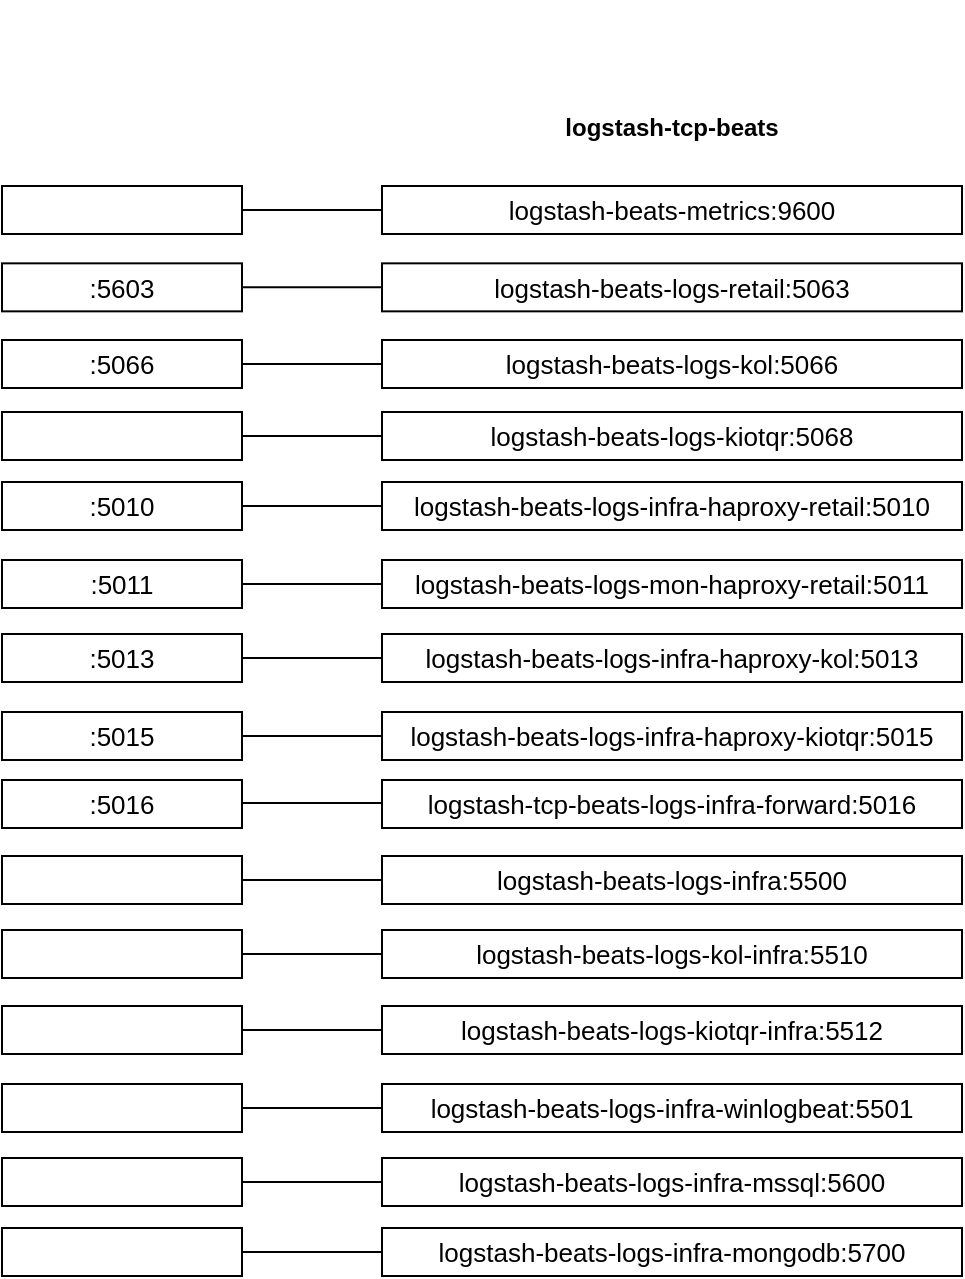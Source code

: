 <mxfile version="26.0.4" pages="3">
  <diagram id="08CyBi1UuzQfOJjXgNbn" name="logstash-tcp">
    <mxGraphModel dx="988" dy="514" grid="1" gridSize="10" guides="1" tooltips="1" connect="1" arrows="1" fold="1" page="1" pageScale="1" pageWidth="850" pageHeight="1100" math="0" shadow="0">
      <root>
        <mxCell id="0" />
        <mxCell id="1" parent="0" />
        <mxCell id="5LicTWkmSv9qG4vlaY2P-1" value="" style="shape=image;verticalLabelPosition=bottom;labelBackgroundColor=default;verticalAlign=top;aspect=fixed;imageAspect=0;image=https://upload.wikimedia.org/wikipedia/commons/thumb/a/ab/Haproxy-logo.png/640px-Haproxy-logo.png;" vertex="1" parent="1">
          <mxGeometry x="241.83" y="230.0" width="76.34" height="60" as="geometry" />
        </mxCell>
        <mxCell id="5LicTWkmSv9qG4vlaY2P-3" value="logstash-tcp-beats" style="shape=image;verticalLabelPosition=bottom;labelBackgroundColor=default;verticalAlign=top;aspect=fixed;imageAspect=0;image=https://plmlab.math.cnrs.fr/uploads/-/system/project/avatar/1748/nomad.png;fontStyle=1" vertex="1" parent="1">
          <mxGeometry x="535" y="240" width="40" height="40" as="geometry" />
        </mxCell>
        <mxCell id="5LicTWkmSv9qG4vlaY2P-6" style="edgeStyle=none;shape=connector;rounded=0;orthogonalLoop=1;jettySize=auto;html=1;entryX=0;entryY=0.5;entryDx=0;entryDy=0;strokeColor=default;align=center;verticalAlign=middle;fontFamily=Helvetica;fontSize=11;fontColor=default;labelBackgroundColor=default;endArrow=none;endFill=0;" edge="1" parent="1" source="5LicTWkmSv9qG4vlaY2P-4" target="5LicTWkmSv9qG4vlaY2P-5">
          <mxGeometry relative="1" as="geometry" />
        </mxCell>
        <mxCell id="5LicTWkmSv9qG4vlaY2P-4" value="" style="rounded=0;whiteSpace=wrap;html=1;fontFamily=Helvetica;fontSize=13;fontColor=default;labelBackgroundColor=default;" vertex="1" parent="1">
          <mxGeometry x="220" y="323" width="120" height="24" as="geometry" />
        </mxCell>
        <mxCell id="5LicTWkmSv9qG4vlaY2P-5" value="logstash-beats-metrics:9600" style="rounded=0;whiteSpace=wrap;html=1;fontFamily=Helvetica;fontSize=13;fontColor=default;labelBackgroundColor=default;" vertex="1" parent="1">
          <mxGeometry x="410" y="323" width="290" height="24" as="geometry" />
        </mxCell>
        <mxCell id="5LicTWkmSv9qG4vlaY2P-7" style="edgeStyle=none;shape=connector;rounded=0;orthogonalLoop=1;jettySize=auto;html=1;entryX=0;entryY=0.5;entryDx=0;entryDy=0;strokeColor=default;align=center;verticalAlign=middle;fontFamily=Helvetica;fontSize=11;fontColor=default;labelBackgroundColor=default;endArrow=none;endFill=0;" edge="1" parent="1" source="5LicTWkmSv9qG4vlaY2P-8" target="5LicTWkmSv9qG4vlaY2P-9">
          <mxGeometry relative="1" as="geometry" />
        </mxCell>
        <mxCell id="5LicTWkmSv9qG4vlaY2P-8" value=":5603" style="rounded=0;whiteSpace=wrap;html=1;fontFamily=Helvetica;fontSize=13;fontColor=default;labelBackgroundColor=default;" vertex="1" parent="1">
          <mxGeometry x="220" y="361.67" width="120" height="24" as="geometry" />
        </mxCell>
        <mxCell id="5LicTWkmSv9qG4vlaY2P-9" value="logstash-beats-logs-retail:5063" style="rounded=0;whiteSpace=wrap;html=1;fontFamily=Helvetica;fontSize=13;fontColor=default;labelBackgroundColor=default;" vertex="1" parent="1">
          <mxGeometry x="410" y="361.67" width="290" height="24" as="geometry" />
        </mxCell>
        <mxCell id="5LicTWkmSv9qG4vlaY2P-10" style="edgeStyle=none;shape=connector;rounded=0;orthogonalLoop=1;jettySize=auto;html=1;entryX=0;entryY=0.5;entryDx=0;entryDy=0;strokeColor=default;align=center;verticalAlign=middle;fontFamily=Helvetica;fontSize=11;fontColor=default;labelBackgroundColor=default;endArrow=none;endFill=0;" edge="1" parent="1" source="5LicTWkmSv9qG4vlaY2P-11" target="5LicTWkmSv9qG4vlaY2P-12">
          <mxGeometry relative="1" as="geometry" />
        </mxCell>
        <mxCell id="5LicTWkmSv9qG4vlaY2P-11" value=":5066" style="rounded=0;whiteSpace=wrap;html=1;fontFamily=Helvetica;fontSize=13;fontColor=default;labelBackgroundColor=default;" vertex="1" parent="1">
          <mxGeometry x="220" y="400.0" width="120" height="24" as="geometry" />
        </mxCell>
        <mxCell id="5LicTWkmSv9qG4vlaY2P-12" value="logstash-beats-logs-kol:5066" style="rounded=0;whiteSpace=wrap;html=1;fontFamily=Helvetica;fontSize=13;fontColor=default;labelBackgroundColor=default;" vertex="1" parent="1">
          <mxGeometry x="410" y="400" width="290" height="24" as="geometry" />
        </mxCell>
        <mxCell id="5LicTWkmSv9qG4vlaY2P-13" style="edgeStyle=none;shape=connector;rounded=0;orthogonalLoop=1;jettySize=auto;html=1;entryX=0;entryY=0.5;entryDx=0;entryDy=0;strokeColor=default;align=center;verticalAlign=middle;fontFamily=Helvetica;fontSize=11;fontColor=default;labelBackgroundColor=default;endArrow=none;endFill=0;" edge="1" parent="1" source="5LicTWkmSv9qG4vlaY2P-14" target="5LicTWkmSv9qG4vlaY2P-15">
          <mxGeometry relative="1" as="geometry" />
        </mxCell>
        <mxCell id="5LicTWkmSv9qG4vlaY2P-14" value="" style="rounded=0;whiteSpace=wrap;html=1;fontFamily=Helvetica;fontSize=13;fontColor=default;labelBackgroundColor=default;" vertex="1" parent="1">
          <mxGeometry x="220" y="436.0" width="120" height="24" as="geometry" />
        </mxCell>
        <mxCell id="5LicTWkmSv9qG4vlaY2P-15" value="logstash-beats-logs-kiotqr:5068" style="rounded=0;whiteSpace=wrap;html=1;fontFamily=Helvetica;fontSize=13;fontColor=default;labelBackgroundColor=default;" vertex="1" parent="1">
          <mxGeometry x="410" y="436" width="290" height="24" as="geometry" />
        </mxCell>
        <mxCell id="5LicTWkmSv9qG4vlaY2P-16" style="edgeStyle=none;shape=connector;rounded=0;orthogonalLoop=1;jettySize=auto;html=1;entryX=0;entryY=0.5;entryDx=0;entryDy=0;strokeColor=default;align=center;verticalAlign=middle;fontFamily=Helvetica;fontSize=11;fontColor=default;labelBackgroundColor=default;endArrow=none;endFill=0;" edge="1" parent="1" source="5LicTWkmSv9qG4vlaY2P-17" target="5LicTWkmSv9qG4vlaY2P-18">
          <mxGeometry relative="1" as="geometry" />
        </mxCell>
        <mxCell id="5LicTWkmSv9qG4vlaY2P-17" value=":5010" style="rounded=0;whiteSpace=wrap;html=1;fontFamily=Helvetica;fontSize=13;fontColor=default;labelBackgroundColor=default;" vertex="1" parent="1">
          <mxGeometry x="220" y="471.0" width="120" height="24" as="geometry" />
        </mxCell>
        <mxCell id="5LicTWkmSv9qG4vlaY2P-18" value="logstash-beats-logs-infra-haproxy-retail:5010" style="rounded=0;whiteSpace=wrap;html=1;fontFamily=Helvetica;fontSize=13;fontColor=default;labelBackgroundColor=default;" vertex="1" parent="1">
          <mxGeometry x="410" y="471" width="290" height="24" as="geometry" />
        </mxCell>
        <mxCell id="5LicTWkmSv9qG4vlaY2P-19" style="edgeStyle=none;shape=connector;rounded=0;orthogonalLoop=1;jettySize=auto;html=1;entryX=0;entryY=0.5;entryDx=0;entryDy=0;strokeColor=default;align=center;verticalAlign=middle;fontFamily=Helvetica;fontSize=11;fontColor=default;labelBackgroundColor=default;endArrow=none;endFill=0;" edge="1" parent="1" source="5LicTWkmSv9qG4vlaY2P-20" target="5LicTWkmSv9qG4vlaY2P-21">
          <mxGeometry relative="1" as="geometry" />
        </mxCell>
        <mxCell id="5LicTWkmSv9qG4vlaY2P-20" value=":5011" style="rounded=0;whiteSpace=wrap;html=1;fontFamily=Helvetica;fontSize=13;fontColor=default;labelBackgroundColor=default;" vertex="1" parent="1">
          <mxGeometry x="220" y="510" width="120" height="24" as="geometry" />
        </mxCell>
        <mxCell id="5LicTWkmSv9qG4vlaY2P-21" value="logstash-beats-logs-mon-haproxy-retail:5011" style="rounded=0;whiteSpace=wrap;html=1;fontFamily=Helvetica;fontSize=13;fontColor=default;labelBackgroundColor=default;" vertex="1" parent="1">
          <mxGeometry x="410" y="510" width="290" height="24" as="geometry" />
        </mxCell>
        <mxCell id="5LicTWkmSv9qG4vlaY2P-22" style="edgeStyle=none;shape=connector;rounded=0;orthogonalLoop=1;jettySize=auto;html=1;entryX=0;entryY=0.5;entryDx=0;entryDy=0;strokeColor=default;align=center;verticalAlign=middle;fontFamily=Helvetica;fontSize=11;fontColor=default;labelBackgroundColor=default;endArrow=none;endFill=0;" edge="1" parent="1" source="5LicTWkmSv9qG4vlaY2P-23" target="5LicTWkmSv9qG4vlaY2P-24">
          <mxGeometry relative="1" as="geometry" />
        </mxCell>
        <mxCell id="5LicTWkmSv9qG4vlaY2P-23" value=":5013" style="rounded=0;whiteSpace=wrap;html=1;fontFamily=Helvetica;fontSize=13;fontColor=default;labelBackgroundColor=default;" vertex="1" parent="1">
          <mxGeometry x="220" y="547" width="120" height="24" as="geometry" />
        </mxCell>
        <mxCell id="5LicTWkmSv9qG4vlaY2P-24" value="logstash-beats-logs-infra-haproxy-kol:5013" style="rounded=0;whiteSpace=wrap;html=1;fontFamily=Helvetica;fontSize=13;fontColor=default;labelBackgroundColor=default;" vertex="1" parent="1">
          <mxGeometry x="410" y="547" width="290" height="24" as="geometry" />
        </mxCell>
        <mxCell id="5LicTWkmSv9qG4vlaY2P-25" style="edgeStyle=none;shape=connector;rounded=0;orthogonalLoop=1;jettySize=auto;html=1;entryX=0;entryY=0.5;entryDx=0;entryDy=0;strokeColor=default;align=center;verticalAlign=middle;fontFamily=Helvetica;fontSize=11;fontColor=default;labelBackgroundColor=default;endArrow=none;endFill=0;" edge="1" source="5LicTWkmSv9qG4vlaY2P-26" target="5LicTWkmSv9qG4vlaY2P-27" parent="1">
          <mxGeometry relative="1" as="geometry" />
        </mxCell>
        <mxCell id="5LicTWkmSv9qG4vlaY2P-26" value=":5015" style="rounded=0;whiteSpace=wrap;html=1;fontFamily=Helvetica;fontSize=13;fontColor=default;labelBackgroundColor=default;" vertex="1" parent="1">
          <mxGeometry x="220" y="586" width="120" height="24" as="geometry" />
        </mxCell>
        <mxCell id="5LicTWkmSv9qG4vlaY2P-27" value="logstash-beats-logs-infra-haproxy-kiotqr:5015" style="rounded=0;whiteSpace=wrap;html=1;fontFamily=Helvetica;fontSize=13;fontColor=default;labelBackgroundColor=default;" vertex="1" parent="1">
          <mxGeometry x="410" y="586" width="290" height="24" as="geometry" />
        </mxCell>
        <mxCell id="5LicTWkmSv9qG4vlaY2P-28" style="edgeStyle=none;shape=connector;rounded=0;orthogonalLoop=1;jettySize=auto;html=1;entryX=0;entryY=0.5;entryDx=0;entryDy=0;strokeColor=default;align=center;verticalAlign=middle;fontFamily=Helvetica;fontSize=11;fontColor=default;labelBackgroundColor=default;endArrow=none;endFill=0;" edge="1" source="5LicTWkmSv9qG4vlaY2P-29" target="5LicTWkmSv9qG4vlaY2P-30" parent="1">
          <mxGeometry relative="1" as="geometry" />
        </mxCell>
        <mxCell id="5LicTWkmSv9qG4vlaY2P-29" value="" style="rounded=0;whiteSpace=wrap;html=1;fontFamily=Helvetica;fontSize=13;fontColor=default;labelBackgroundColor=default;" vertex="1" parent="1">
          <mxGeometry x="220" y="658" width="120" height="24" as="geometry" />
        </mxCell>
        <mxCell id="5LicTWkmSv9qG4vlaY2P-30" value="logstash-beats-logs-infra:5500" style="rounded=0;whiteSpace=wrap;html=1;fontFamily=Helvetica;fontSize=13;fontColor=default;labelBackgroundColor=default;" vertex="1" parent="1">
          <mxGeometry x="410" y="658" width="290" height="24" as="geometry" />
        </mxCell>
        <mxCell id="5LicTWkmSv9qG4vlaY2P-31" style="edgeStyle=none;shape=connector;rounded=0;orthogonalLoop=1;jettySize=auto;html=1;entryX=0;entryY=0.5;entryDx=0;entryDy=0;strokeColor=default;align=center;verticalAlign=middle;fontFamily=Helvetica;fontSize=11;fontColor=default;labelBackgroundColor=default;endArrow=none;endFill=0;" edge="1" source="5LicTWkmSv9qG4vlaY2P-32" target="5LicTWkmSv9qG4vlaY2P-33" parent="1">
          <mxGeometry relative="1" as="geometry" />
        </mxCell>
        <mxCell id="5LicTWkmSv9qG4vlaY2P-32" value="" style="rounded=0;whiteSpace=wrap;html=1;fontFamily=Helvetica;fontSize=13;fontColor=default;labelBackgroundColor=default;" vertex="1" parent="1">
          <mxGeometry x="220" y="695" width="120" height="24" as="geometry" />
        </mxCell>
        <mxCell id="5LicTWkmSv9qG4vlaY2P-33" value="logstash-beats-logs-kol-infra:5510" style="rounded=0;whiteSpace=wrap;html=1;fontFamily=Helvetica;fontSize=13;fontColor=default;labelBackgroundColor=default;" vertex="1" parent="1">
          <mxGeometry x="410" y="695" width="290" height="24" as="geometry" />
        </mxCell>
        <mxCell id="5LicTWkmSv9qG4vlaY2P-34" style="edgeStyle=none;shape=connector;rounded=0;orthogonalLoop=1;jettySize=auto;html=1;entryX=0;entryY=0.5;entryDx=0;entryDy=0;strokeColor=default;align=center;verticalAlign=middle;fontFamily=Helvetica;fontSize=11;fontColor=default;labelBackgroundColor=default;endArrow=none;endFill=0;" edge="1" source="5LicTWkmSv9qG4vlaY2P-35" target="5LicTWkmSv9qG4vlaY2P-36" parent="1">
          <mxGeometry relative="1" as="geometry" />
        </mxCell>
        <mxCell id="5LicTWkmSv9qG4vlaY2P-35" value="" style="rounded=0;whiteSpace=wrap;html=1;fontFamily=Helvetica;fontSize=13;fontColor=default;labelBackgroundColor=default;" vertex="1" parent="1">
          <mxGeometry x="220" y="733" width="120" height="24" as="geometry" />
        </mxCell>
        <mxCell id="5LicTWkmSv9qG4vlaY2P-36" value="logstash-beats-logs-kiotqr-infra:5512" style="rounded=0;whiteSpace=wrap;html=1;fontFamily=Helvetica;fontSize=13;fontColor=default;labelBackgroundColor=default;" vertex="1" parent="1">
          <mxGeometry x="410" y="733" width="290" height="24" as="geometry" />
        </mxCell>
        <mxCell id="5LicTWkmSv9qG4vlaY2P-37" style="edgeStyle=none;shape=connector;rounded=0;orthogonalLoop=1;jettySize=auto;html=1;entryX=0;entryY=0.5;entryDx=0;entryDy=0;strokeColor=default;align=center;verticalAlign=middle;fontFamily=Helvetica;fontSize=11;fontColor=default;labelBackgroundColor=default;endArrow=none;endFill=0;" edge="1" source="5LicTWkmSv9qG4vlaY2P-38" target="5LicTWkmSv9qG4vlaY2P-39" parent="1">
          <mxGeometry relative="1" as="geometry" />
        </mxCell>
        <mxCell id="5LicTWkmSv9qG4vlaY2P-38" value="" style="rounded=0;whiteSpace=wrap;html=1;fontFamily=Helvetica;fontSize=13;fontColor=default;labelBackgroundColor=default;" vertex="1" parent="1">
          <mxGeometry x="220" y="772" width="120" height="24" as="geometry" />
        </mxCell>
        <mxCell id="5LicTWkmSv9qG4vlaY2P-39" value="logstash-beats-logs-infra-winlogbeat:5501" style="rounded=0;whiteSpace=wrap;html=1;fontFamily=Helvetica;fontSize=13;fontColor=default;labelBackgroundColor=default;" vertex="1" parent="1">
          <mxGeometry x="410" y="772" width="290" height="24" as="geometry" />
        </mxCell>
        <mxCell id="5LicTWkmSv9qG4vlaY2P-40" style="edgeStyle=none;shape=connector;rounded=0;orthogonalLoop=1;jettySize=auto;html=1;entryX=0;entryY=0.5;entryDx=0;entryDy=0;strokeColor=default;align=center;verticalAlign=middle;fontFamily=Helvetica;fontSize=11;fontColor=default;labelBackgroundColor=default;endArrow=none;endFill=0;" edge="1" source="5LicTWkmSv9qG4vlaY2P-41" target="5LicTWkmSv9qG4vlaY2P-42" parent="1">
          <mxGeometry relative="1" as="geometry" />
        </mxCell>
        <mxCell id="5LicTWkmSv9qG4vlaY2P-41" value="" style="rounded=0;whiteSpace=wrap;html=1;fontFamily=Helvetica;fontSize=13;fontColor=default;labelBackgroundColor=default;" vertex="1" parent="1">
          <mxGeometry x="220" y="809" width="120" height="24" as="geometry" />
        </mxCell>
        <mxCell id="5LicTWkmSv9qG4vlaY2P-42" value="logstash-beats-logs-infra-mssql:5600" style="rounded=0;whiteSpace=wrap;html=1;fontFamily=Helvetica;fontSize=13;fontColor=default;labelBackgroundColor=default;" vertex="1" parent="1">
          <mxGeometry x="410" y="809" width="290" height="24" as="geometry" />
        </mxCell>
        <mxCell id="5LicTWkmSv9qG4vlaY2P-43" style="edgeStyle=none;shape=connector;rounded=0;orthogonalLoop=1;jettySize=auto;html=1;entryX=0;entryY=0.5;entryDx=0;entryDy=0;strokeColor=default;align=center;verticalAlign=middle;fontFamily=Helvetica;fontSize=11;fontColor=default;labelBackgroundColor=default;endArrow=none;endFill=0;" edge="1" source="5LicTWkmSv9qG4vlaY2P-44" target="5LicTWkmSv9qG4vlaY2P-45" parent="1">
          <mxGeometry relative="1" as="geometry" />
        </mxCell>
        <mxCell id="5LicTWkmSv9qG4vlaY2P-44" value="" style="rounded=0;whiteSpace=wrap;html=1;fontFamily=Helvetica;fontSize=13;fontColor=default;labelBackgroundColor=default;" vertex="1" parent="1">
          <mxGeometry x="220" y="844" width="120" height="24" as="geometry" />
        </mxCell>
        <mxCell id="5LicTWkmSv9qG4vlaY2P-45" value="logstash-beats-logs-infra-mongodb:5700" style="rounded=0;whiteSpace=wrap;html=1;fontFamily=Helvetica;fontSize=13;fontColor=default;labelBackgroundColor=default;" vertex="1" parent="1">
          <mxGeometry x="410" y="844" width="290" height="24" as="geometry" />
        </mxCell>
        <mxCell id="30soUJkwOVNCC1a7uyuy-1" style="edgeStyle=none;shape=connector;rounded=0;orthogonalLoop=1;jettySize=auto;html=1;entryX=0;entryY=0.5;entryDx=0;entryDy=0;strokeColor=default;align=center;verticalAlign=middle;fontFamily=Helvetica;fontSize=11;fontColor=default;labelBackgroundColor=default;endArrow=none;endFill=0;" edge="1" parent="1">
          <mxGeometry relative="1" as="geometry">
            <mxPoint x="340" y="631.5" as="sourcePoint" />
            <mxPoint x="410" y="631.5" as="targetPoint" />
          </mxGeometry>
        </mxCell>
        <mxCell id="30soUJkwOVNCC1a7uyuy-2" value=":5016" style="rounded=0;whiteSpace=wrap;html=1;fontFamily=Helvetica;fontSize=13;fontColor=default;labelBackgroundColor=default;" vertex="1" parent="1">
          <mxGeometry x="220" y="620" width="120" height="24" as="geometry" />
        </mxCell>
        <mxCell id="30soUJkwOVNCC1a7uyuy-3" value="logstash-tcp-beats-logs-infra-forward:5016" style="rounded=0;whiteSpace=wrap;html=1;fontFamily=Helvetica;fontSize=13;fontColor=default;labelBackgroundColor=default;" vertex="1" parent="1">
          <mxGeometry x="410" y="620" width="290" height="24" as="geometry" />
        </mxCell>
      </root>
    </mxGraphModel>
  </diagram>
  <diagram name="Page-1" id="rj08yJ55F8fFu88pM_NV">
    <mxGraphModel dx="1432" dy="746" grid="1" gridSize="10" guides="1" tooltips="1" connect="1" arrows="1" fold="1" page="1" pageScale="1" pageWidth="850" pageHeight="1100" math="0" shadow="0">
      <root>
        <mxCell id="0" />
        <mxCell id="1" parent="0" />
        <mxCell id="0Vxem-ctSl_MPNXlK7tK-7" style="edgeStyle=orthogonalEdgeStyle;shape=connector;rounded=0;orthogonalLoop=1;jettySize=auto;html=1;strokeColor=default;align=center;verticalAlign=middle;fontFamily=Helvetica;fontSize=11;fontColor=default;labelBackgroundColor=default;endArrow=classic;curved=1;" edge="1" parent="1" source="ZTyPD5bN8ecJF0UYlHMf-1" target="ZTyPD5bN8ecJF0UYlHMf-4">
          <mxGeometry relative="1" as="geometry" />
        </mxCell>
        <mxCell id="ZTyPD5bN8ecJF0UYlHMf-1" value="Infra-Retail" style="shape=image;verticalLabelPosition=bottom;labelBackgroundColor=default;verticalAlign=top;aspect=fixed;imageAspect=0;image=https://cdn-icons-png.flaticon.com/512/969/969438.png;" vertex="1" parent="1">
          <mxGeometry x="110" y="190" width="50" height="50" as="geometry" />
        </mxCell>
        <mxCell id="ZTyPD5bN8ecJF0UYlHMf-4" value="File Beat" style="shape=image;verticalLabelPosition=bottom;labelBackgroundColor=default;verticalAlign=top;aspect=fixed;imageAspect=0;image=https://cdn.worldvectorlogo.com/logos/elastic-beats.svg;" vertex="1" parent="1">
          <mxGeometry x="260" y="220" width="37.5" height="37.5" as="geometry" />
        </mxCell>
        <mxCell id="ZTyPD5bN8ecJF0UYlHMf-10" value="" style="shape=image;verticalLabelPosition=bottom;labelBackgroundColor=default;verticalAlign=top;aspect=fixed;imageAspect=0;image=https://upload.wikimedia.org/wikipedia/commons/thumb/a/ab/Haproxy-logo.png/640px-Haproxy-logo.png;" vertex="1" parent="1">
          <mxGeometry x="361" y="320" width="63.61" height="50" as="geometry" />
        </mxCell>
        <mxCell id="0Vxem-ctSl_MPNXlK7tK-1" value="Infra-KOL" style="shape=image;verticalLabelPosition=bottom;labelBackgroundColor=default;verticalAlign=top;aspect=fixed;imageAspect=0;image=https://cdn-icons-png.flaticon.com/512/969/969438.png;" vertex="1" parent="1">
          <mxGeometry x="110" y="410" width="50" height="50" as="geometry" />
        </mxCell>
        <mxCell id="0Vxem-ctSl_MPNXlK7tK-2" value="File Beat" style="shape=image;verticalLabelPosition=bottom;labelBackgroundColor=default;verticalAlign=top;aspect=fixed;imageAspect=0;image=https://cdn.worldvectorlogo.com/logos/elastic-beats.svg;" vertex="1" parent="1">
          <mxGeometry x="260" y="400" width="37.5" height="37.5" as="geometry" />
        </mxCell>
        <mxCell id="0Vxem-ctSl_MPNXlK7tK-8" style="edgeStyle=orthogonalEdgeStyle;shape=connector;rounded=0;orthogonalLoop=1;jettySize=auto;html=1;strokeColor=default;align=center;verticalAlign=middle;fontFamily=Helvetica;fontSize=11;fontColor=default;labelBackgroundColor=default;endArrow=classic;curved=1;entryX=0;entryY=0.5;entryDx=0;entryDy=0;" edge="1" parent="1" source="0Vxem-ctSl_MPNXlK7tK-1" target="0Vxem-ctSl_MPNXlK7tK-2">
          <mxGeometry relative="1" as="geometry">
            <mxPoint x="169.5" y="429.75" as="sourcePoint" />
            <mxPoint x="269.5" y="453.75" as="targetPoint" />
          </mxGeometry>
        </mxCell>
      </root>
    </mxGraphModel>
  </diagram>
  <diagram id="Hi_B4K_7CJqPtoi9h0Xk" name="Page-2">
    <mxGraphModel dx="1432" dy="746" grid="1" gridSize="10" guides="1" tooltips="1" connect="1" arrows="1" fold="1" page="1" pageScale="1" pageWidth="850" pageHeight="1100" math="0" shadow="0">
      <root>
        <mxCell id="0" />
        <mxCell id="1" parent="0" />
        <mxCell id="QYdxPZTiIY48W7mmqleH-1" style="edgeStyle=orthogonalEdgeStyle;rounded=0;orthogonalLoop=1;jettySize=auto;html=1;" edge="1" parent="1" source="QYdxPZTiIY48W7mmqleH-2" target="QYdxPZTiIY48W7mmqleH-3">
          <mxGeometry relative="1" as="geometry" />
        </mxCell>
        <mxCell id="QYdxPZTiIY48W7mmqleH-2" value="Application" style="shape=image;verticalLabelPosition=bottom;labelBackgroundColor=default;verticalAlign=top;aspect=fixed;imageAspect=0;image=https://cdn-icons-png.flaticon.com/512/2833/2833637.png;" vertex="1" parent="1">
          <mxGeometry x="220" y="480" width="50" height="50" as="geometry" />
        </mxCell>
        <mxCell id="QYdxPZTiIY48W7mmqleH-3" value="File Beat" style="shape=image;verticalLabelPosition=bottom;labelBackgroundColor=default;verticalAlign=top;aspect=fixed;imageAspect=0;image=https://cdn.worldvectorlogo.com/logos/elastic-beats.svg;" vertex="1" parent="1">
          <mxGeometry x="380" y="486.25" width="37.5" height="37.5" as="geometry" />
        </mxCell>
      </root>
    </mxGraphModel>
  </diagram>
</mxfile>
